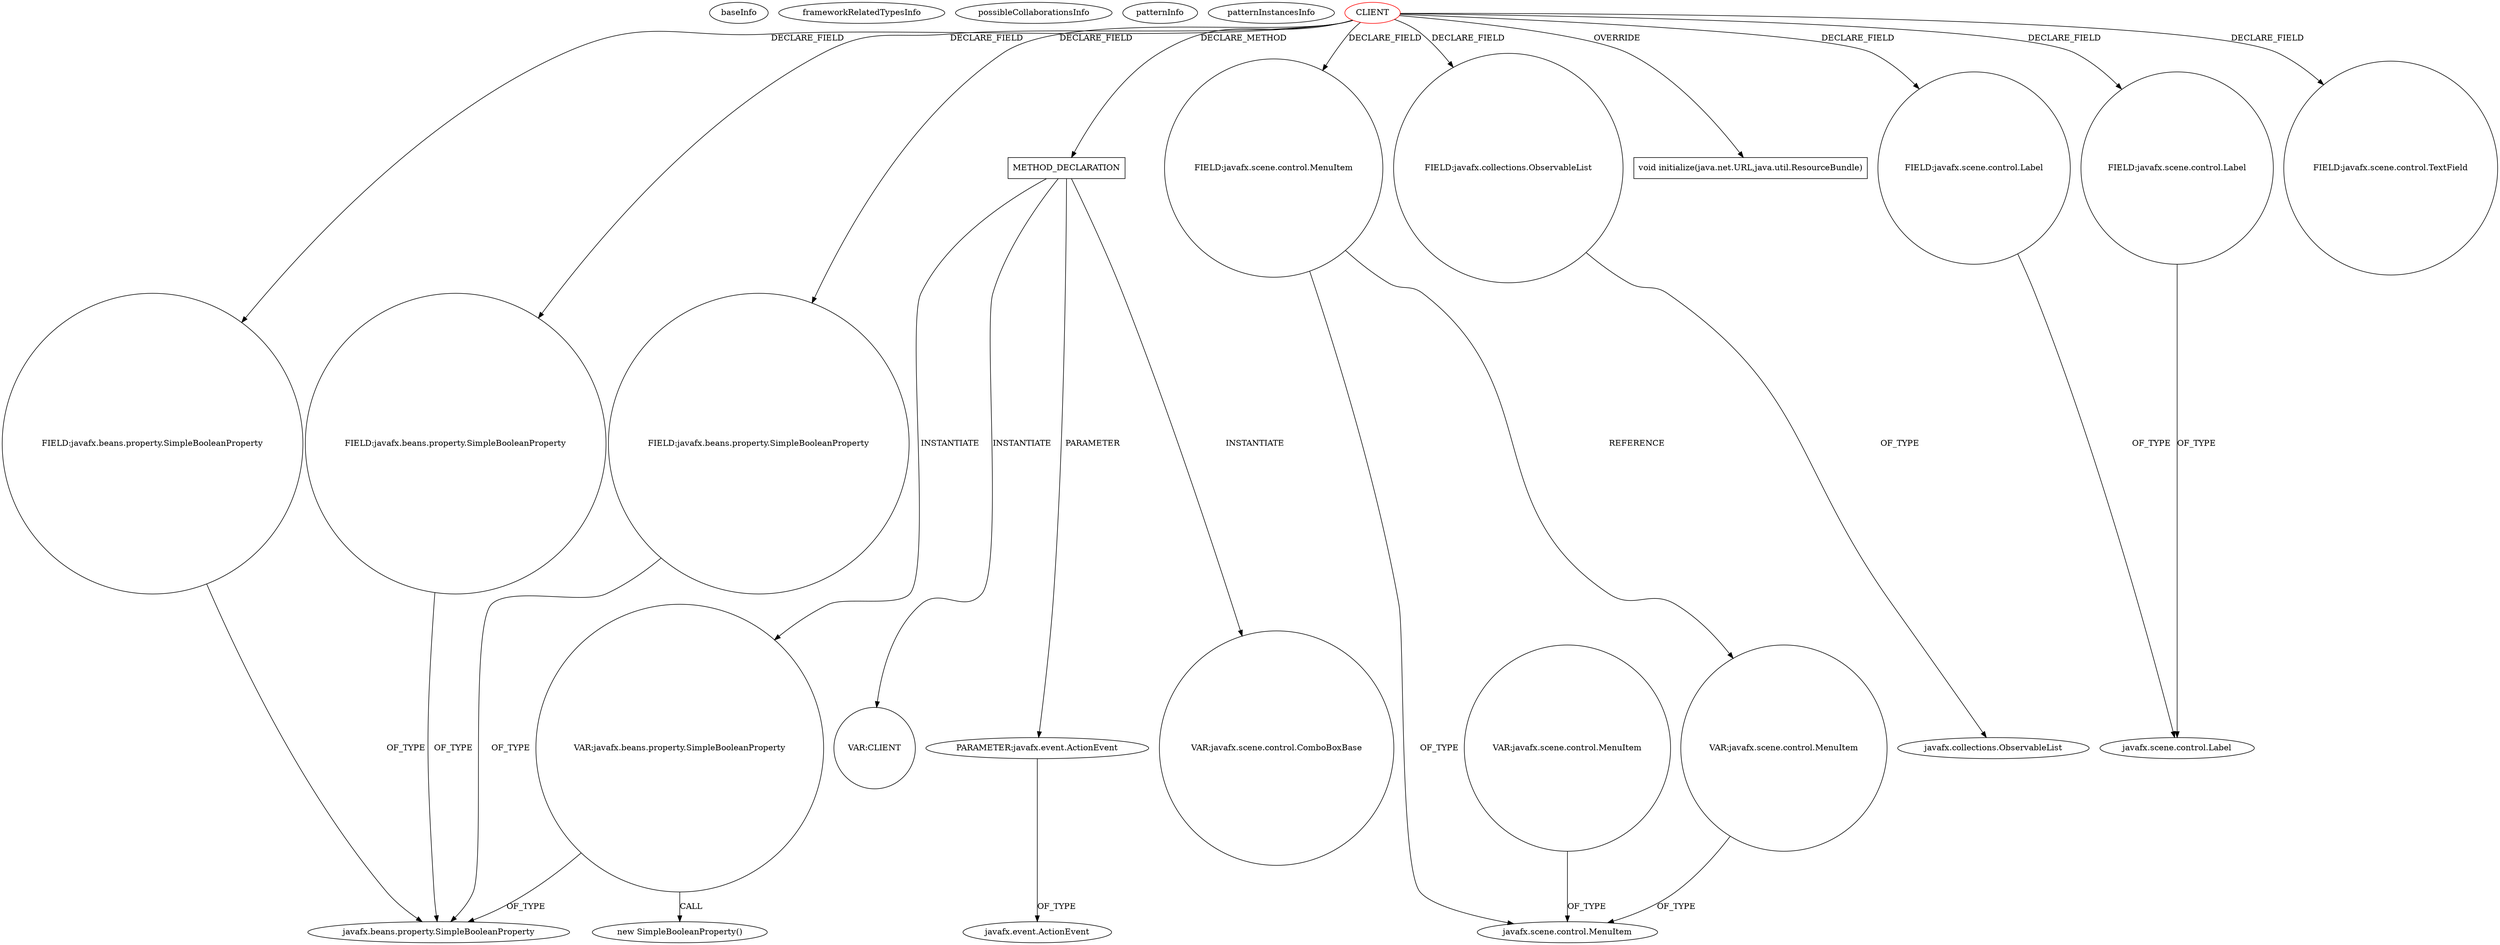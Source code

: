digraph {
baseInfo[graphId=2856,category="pattern",isAnonymous=false,possibleRelation=false]
frameworkRelatedTypesInfo[]
possibleCollaborationsInfo[]
patternInfo[frequency=2.0,patternRootClient=0]
patternInstancesInfo[0="hock323-eventManager~/hock323-eventManager/EventManager-master/src/eventManager/controller/pokerTournament/BlindsController.java~BlindsController~2976",1="hock323-eventManager~/hock323-eventManager/EventManager-master/src/eventManager/controller/pokerTournament/TournamentController.java~TournamentController~3009"]
147[label="new SimpleBooleanProperty()",vertexType="CONSTRUCTOR_CALL",isFrameworkType=false]
148[label="VAR:javafx.beans.property.SimpleBooleanProperty",vertexType="VARIABLE_EXPRESION",isFrameworkType=false,shape=circle]
11[label="javafx.beans.property.SimpleBooleanProperty",vertexType="FRAMEWORK_CLASS_TYPE",isFrameworkType=false]
139[label="METHOD_DECLARATION",vertexType="CLIENT_METHOD_DECLARATION",isFrameworkType=false,shape=box]
0[label="CLIENT",vertexType="ROOT_CLIENT_CLASS_DECLARATION",isFrameworkType=false,color=red]
34[label="FIELD:javafx.scene.control.MenuItem",vertexType="FIELD_DECLARATION",isFrameworkType=false,shape=circle]
151[label="VAR:CLIENT",vertexType="VARIABLE_EXPRESION",isFrameworkType=false,shape=circle]
58[label="FIELD:javafx.collections.ObservableList",vertexType="FIELD_DECLARATION",isFrameworkType=false,shape=circle]
15[label="javafx.collections.ObservableList",vertexType="FRAMEWORK_INTERFACE_TYPE",isFrameworkType=false]
140[label="PARAMETER:javafx.event.ActionEvent",vertexType="PARAMETER_DECLARATION",isFrameworkType=false]
141[label="javafx.event.ActionEvent",vertexType="FRAMEWORK_CLASS_TYPE",isFrameworkType=false]
60[label="void initialize(java.net.URL,java.util.ResourceBundle)",vertexType="OVERRIDING_METHOD_DECLARATION",isFrameworkType=false,shape=box]
29[label="javafx.scene.control.MenuItem",vertexType="FRAMEWORK_CLASS_TYPE",isFrameworkType=false]
142[label="VAR:javafx.scene.control.ComboBoxBase",vertexType="VARIABLE_EXPRESION",isFrameworkType=false,shape=circle]
364[label="VAR:javafx.scene.control.MenuItem",vertexType="VARIABLE_EXPRESION",isFrameworkType=false,shape=circle]
372[label="VAR:javafx.scene.control.MenuItem",vertexType="VARIABLE_EXPRESION",isFrameworkType=false,shape=circle]
32[label="FIELD:javafx.scene.control.Label",vertexType="FIELD_DECLARATION",isFrameworkType=false,shape=circle]
33[label="javafx.scene.control.Label",vertexType="FRAMEWORK_CLASS_TYPE",isFrameworkType=false]
42[label="FIELD:javafx.scene.control.Label",vertexType="FIELD_DECLARATION",isFrameworkType=false,shape=circle]
56[label="FIELD:javafx.beans.property.SimpleBooleanProperty",vertexType="FIELD_DECLARATION",isFrameworkType=false,shape=circle]
26[label="FIELD:javafx.beans.property.SimpleBooleanProperty",vertexType="FIELD_DECLARATION",isFrameworkType=false,shape=circle]
10[label="FIELD:javafx.beans.property.SimpleBooleanProperty",vertexType="FIELD_DECLARATION",isFrameworkType=false,shape=circle]
50[label="FIELD:javafx.scene.control.TextField",vertexType="FIELD_DECLARATION",isFrameworkType=false,shape=circle]
140->141[label="OF_TYPE"]
139->148[label="INSTANTIATE"]
42->33[label="OF_TYPE"]
0->56[label="DECLARE_FIELD"]
0->26[label="DECLARE_FIELD"]
0->42[label="DECLARE_FIELD"]
0->32[label="DECLARE_FIELD"]
0->50[label="DECLARE_FIELD"]
26->11[label="OF_TYPE"]
139->142[label="INSTANTIATE"]
0->10[label="DECLARE_FIELD"]
34->372[label="REFERENCE"]
0->139[label="DECLARE_METHOD"]
372->29[label="OF_TYPE"]
32->33[label="OF_TYPE"]
34->29[label="OF_TYPE"]
58->15[label="OF_TYPE"]
148->11[label="OF_TYPE"]
364->29[label="OF_TYPE"]
56->11[label="OF_TYPE"]
0->60[label="OVERRIDE"]
10->11[label="OF_TYPE"]
0->34[label="DECLARE_FIELD"]
0->58[label="DECLARE_FIELD"]
139->151[label="INSTANTIATE"]
148->147[label="CALL"]
139->140[label="PARAMETER"]
}
